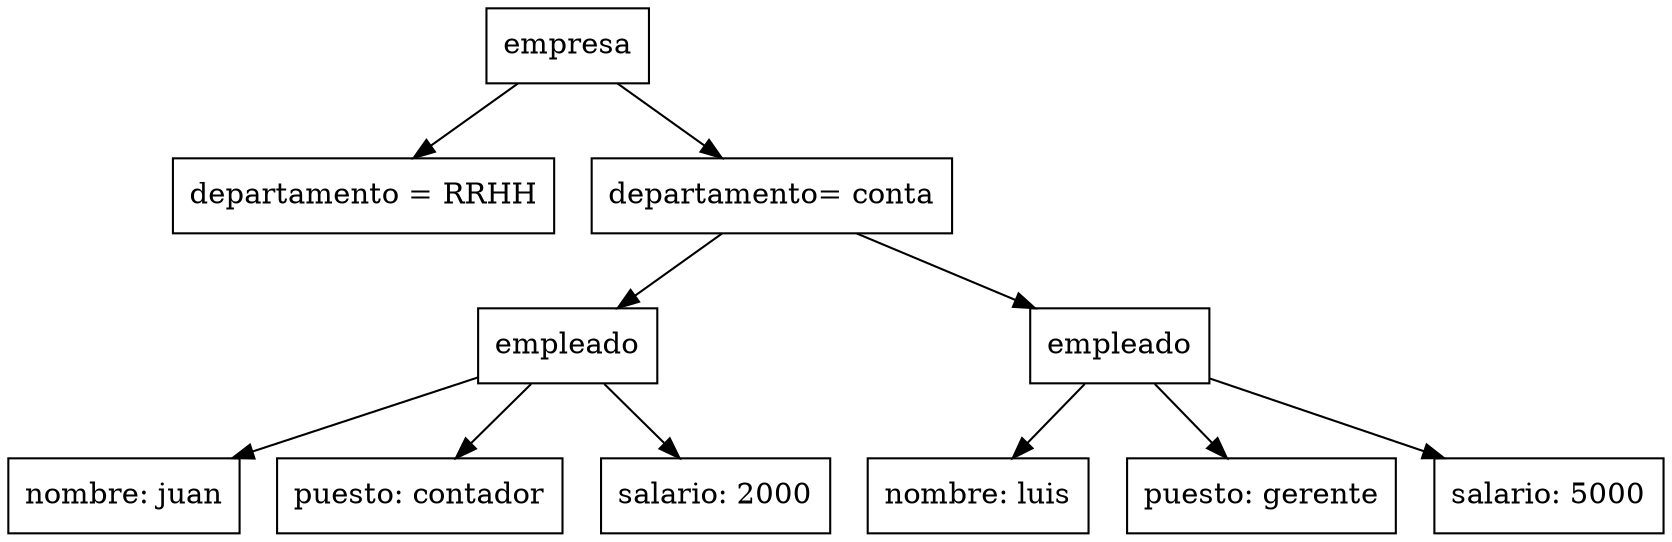 digraph G {
  node [shape=box];
  
  nodo0[label="empresa"]
  nodoRRHH[label="departamento = RRHH"]
  nodoC[label="departamento= conta"]
  nodoa[label="empleado"]
  nodoa1[label="nombre: juan"]
  nodoa2[label="puesto: contador"]
  nodoa3[label="salario: 2000"]
  
  
  nodob[label="empleado"]
  nodob1[label="nombre: luis"]
  nodob2[label="puesto: gerente"]
  nodob3[label="salario: 5000"]
  
  nodo0 -> nodoRRHH
  nodo0 -> nodoC
  
  nodoC -> nodoa
  nodoa -> nodoa1
  nodoa -> nodoa2
  nodoa -> nodoa3
  
  nodoC -> nodob
  nodob ->nodob1
  nodob ->nodob2
  nodob ->nodob3
}